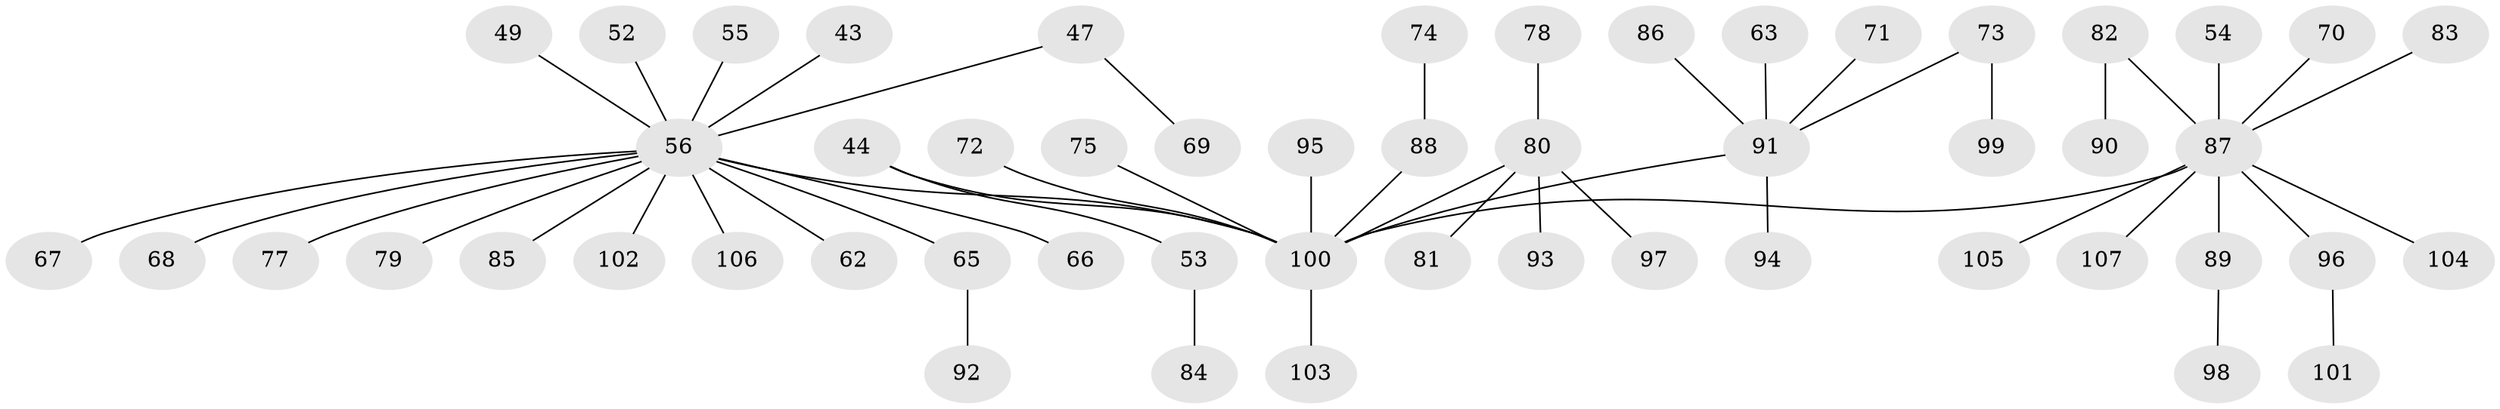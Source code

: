 // original degree distribution, {4: 0.06542056074766354, 5: 0.028037383177570093, 1: 0.48598130841121495, 6: 0.018691588785046728, 2: 0.27102803738317754, 8: 0.009345794392523364, 3: 0.12149532710280374}
// Generated by graph-tools (version 1.1) at 2025/54/03/09/25 04:54:01]
// undirected, 53 vertices, 52 edges
graph export_dot {
graph [start="1"]
  node [color=gray90,style=filled];
  43;
  44;
  47;
  49;
  52;
  53;
  54;
  55;
  56 [super="+30+24+15+21+50+33+38+31+48+36"];
  62;
  63;
  65;
  66;
  67;
  68;
  69;
  70;
  71;
  72;
  73;
  74;
  75;
  77;
  78;
  79;
  80 [super="+51"];
  81;
  82 [super="+14"];
  83;
  84;
  85;
  86;
  87 [super="+46+25+28+45"];
  88 [super="+60"];
  89;
  90 [super="+39"];
  91 [super="+57+64+61+76"];
  92;
  93;
  94;
  95;
  96;
  97;
  98;
  99;
  100 [super="+32+58"];
  101;
  102;
  103;
  104;
  105;
  106;
  107;
  43 -- 56;
  44 -- 53;
  44 -- 100;
  47 -- 69;
  47 -- 56;
  49 -- 56;
  52 -- 56;
  53 -- 84;
  54 -- 87;
  55 -- 56;
  56 -- 106;
  56 -- 67;
  56 -- 85;
  56 -- 68;
  56 -- 77;
  56 -- 79;
  56 -- 66;
  56 -- 102;
  56 -- 100;
  56 -- 65;
  56 -- 62;
  63 -- 91;
  65 -- 92;
  70 -- 87;
  71 -- 91;
  72 -- 100;
  73 -- 99;
  73 -- 91;
  74 -- 88;
  75 -- 100;
  78 -- 80;
  80 -- 97;
  80 -- 81;
  80 -- 100;
  80 -- 93;
  82 -- 87;
  82 -- 90;
  83 -- 87;
  86 -- 91;
  87 -- 96;
  87 -- 107;
  87 -- 89;
  87 -- 104;
  87 -- 105;
  87 -- 100;
  88 -- 100;
  89 -- 98;
  91 -- 94;
  91 -- 100;
  95 -- 100;
  96 -- 101;
  100 -- 103;
}
